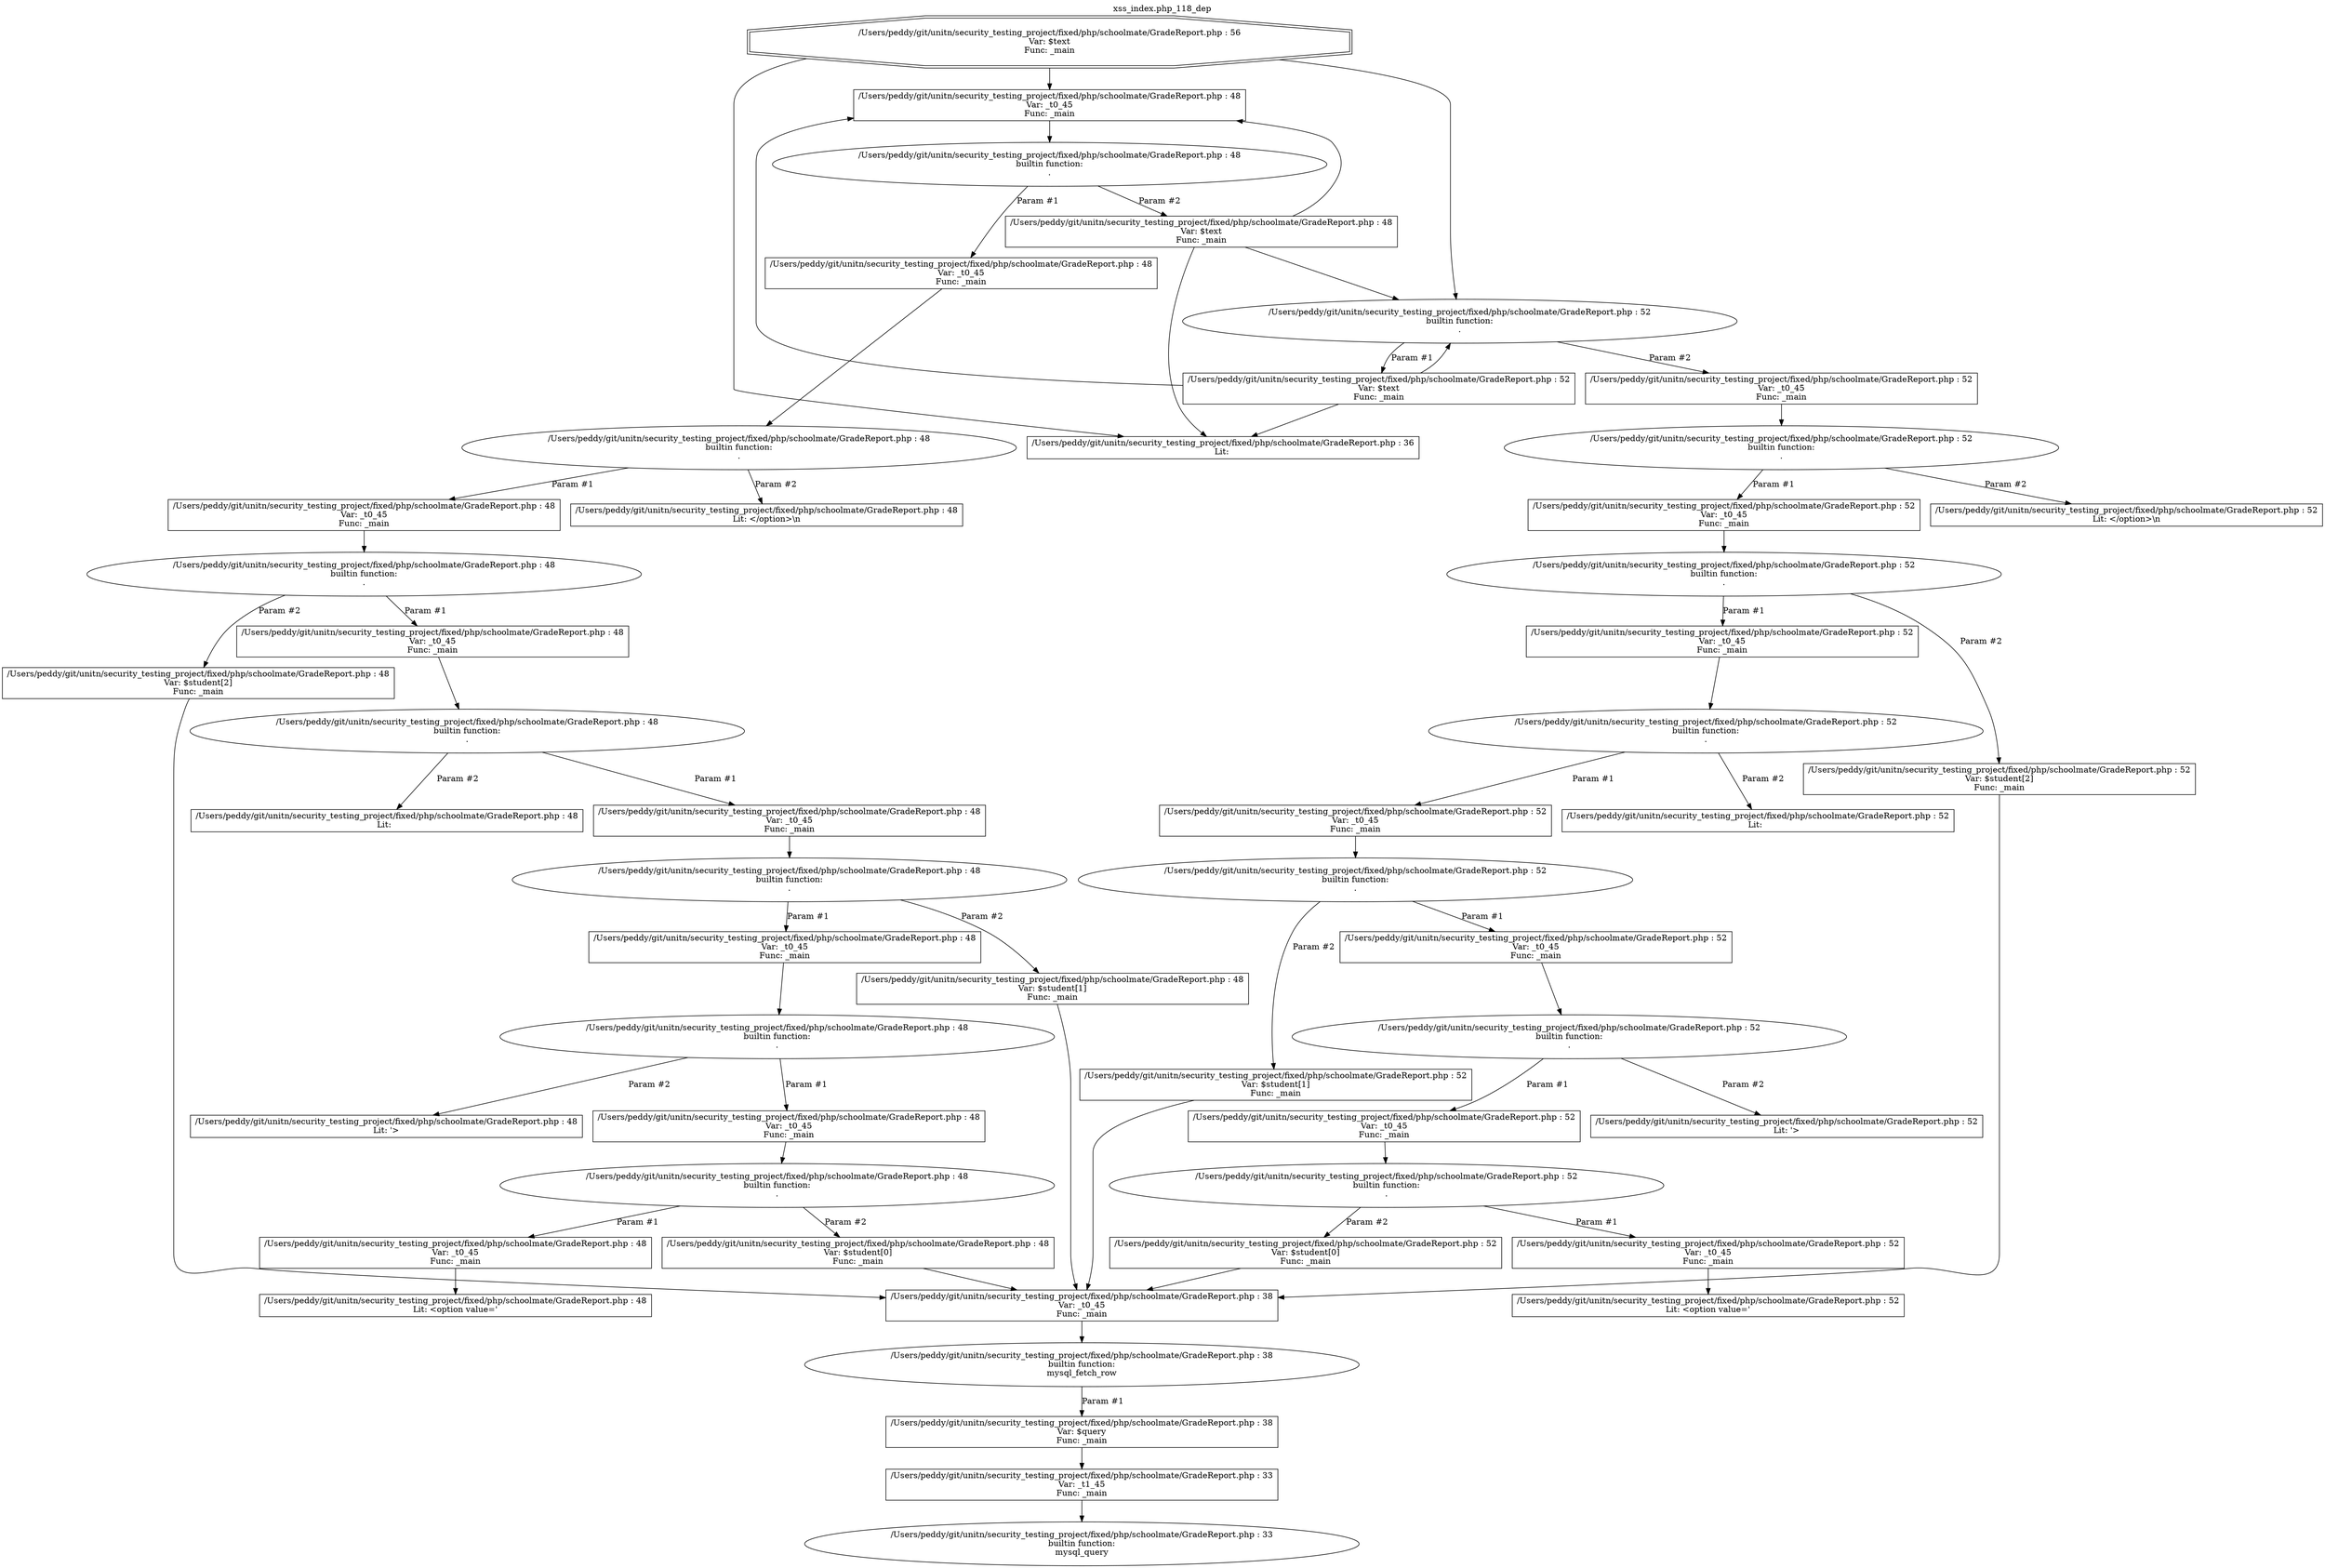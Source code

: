 digraph cfg {
  label="xss_index.php_118_dep";
  labelloc=t;
  n1 [shape=doubleoctagon, label="/Users/peddy/git/unitn/security_testing_project/fixed/php/schoolmate/GradeReport.php : 56\nVar: $text\nFunc: _main\n"];
  n2 [shape=box, label="/Users/peddy/git/unitn/security_testing_project/fixed/php/schoolmate/GradeReport.php : 48\nVar: _t0_45\nFunc: _main\n"];
  n3 [shape=ellipse, label="/Users/peddy/git/unitn/security_testing_project/fixed/php/schoolmate/GradeReport.php : 48\nbuiltin function:\n.\n"];
  n4 [shape=box, label="/Users/peddy/git/unitn/security_testing_project/fixed/php/schoolmate/GradeReport.php : 48\nVar: _t0_45\nFunc: _main\n"];
  n5 [shape=ellipse, label="/Users/peddy/git/unitn/security_testing_project/fixed/php/schoolmate/GradeReport.php : 48\nbuiltin function:\n.\n"];
  n6 [shape=box, label="/Users/peddy/git/unitn/security_testing_project/fixed/php/schoolmate/GradeReport.php : 48\nVar: _t0_45\nFunc: _main\n"];
  n7 [shape=ellipse, label="/Users/peddy/git/unitn/security_testing_project/fixed/php/schoolmate/GradeReport.php : 48\nbuiltin function:\n.\n"];
  n8 [shape=box, label="/Users/peddy/git/unitn/security_testing_project/fixed/php/schoolmate/GradeReport.php : 48\nVar: _t0_45\nFunc: _main\n"];
  n9 [shape=ellipse, label="/Users/peddy/git/unitn/security_testing_project/fixed/php/schoolmate/GradeReport.php : 48\nbuiltin function:\n.\n"];
  n10 [shape=box, label="/Users/peddy/git/unitn/security_testing_project/fixed/php/schoolmate/GradeReport.php : 48\nVar: _t0_45\nFunc: _main\n"];
  n11 [shape=ellipse, label="/Users/peddy/git/unitn/security_testing_project/fixed/php/schoolmate/GradeReport.php : 48\nbuiltin function:\n.\n"];
  n12 [shape=box, label="/Users/peddy/git/unitn/security_testing_project/fixed/php/schoolmate/GradeReport.php : 48\nVar: _t0_45\nFunc: _main\n"];
  n13 [shape=ellipse, label="/Users/peddy/git/unitn/security_testing_project/fixed/php/schoolmate/GradeReport.php : 48\nbuiltin function:\n.\n"];
  n14 [shape=box, label="/Users/peddy/git/unitn/security_testing_project/fixed/php/schoolmate/GradeReport.php : 48\nVar: _t0_45\nFunc: _main\n"];
  n15 [shape=ellipse, label="/Users/peddy/git/unitn/security_testing_project/fixed/php/schoolmate/GradeReport.php : 48\nbuiltin function:\n.\n"];
  n16 [shape=box, label="/Users/peddy/git/unitn/security_testing_project/fixed/php/schoolmate/GradeReport.php : 48\nVar: _t0_45\nFunc: _main\n"];
  n17 [shape=box, label="/Users/peddy/git/unitn/security_testing_project/fixed/php/schoolmate/GradeReport.php : 48\nLit: <option value='\n"];
  n18 [shape=box, label="/Users/peddy/git/unitn/security_testing_project/fixed/php/schoolmate/GradeReport.php : 48\nVar: $student[0]\nFunc: _main\n"];
  n19 [shape=box, label="/Users/peddy/git/unitn/security_testing_project/fixed/php/schoolmate/GradeReport.php : 38\nVar: _t0_45\nFunc: _main\n"];
  n20 [shape=ellipse, label="/Users/peddy/git/unitn/security_testing_project/fixed/php/schoolmate/GradeReport.php : 38\nbuiltin function:\nmysql_fetch_row\n"];
  n21 [shape=box, label="/Users/peddy/git/unitn/security_testing_project/fixed/php/schoolmate/GradeReport.php : 38\nVar: $query\nFunc: _main\n"];
  n22 [shape=box, label="/Users/peddy/git/unitn/security_testing_project/fixed/php/schoolmate/GradeReport.php : 33\nVar: _t1_45\nFunc: _main\n"];
  n23 [shape=ellipse, label="/Users/peddy/git/unitn/security_testing_project/fixed/php/schoolmate/GradeReport.php : 33\nbuiltin function:\nmysql_query\n"];
  n24 [shape=box, label="/Users/peddy/git/unitn/security_testing_project/fixed/php/schoolmate/GradeReport.php : 48\nLit: '>\n"];
  n25 [shape=box, label="/Users/peddy/git/unitn/security_testing_project/fixed/php/schoolmate/GradeReport.php : 48\nVar: $student[1]\nFunc: _main\n"];
  n26 [shape=box, label="/Users/peddy/git/unitn/security_testing_project/fixed/php/schoolmate/GradeReport.php : 48\nLit:  \n"];
  n27 [shape=box, label="/Users/peddy/git/unitn/security_testing_project/fixed/php/schoolmate/GradeReport.php : 48\nVar: $student[2]\nFunc: _main\n"];
  n28 [shape=box, label="/Users/peddy/git/unitn/security_testing_project/fixed/php/schoolmate/GradeReport.php : 48\nLit: </option>\\n\n"];
  n29 [shape=box, label="/Users/peddy/git/unitn/security_testing_project/fixed/php/schoolmate/GradeReport.php : 48\nVar: $text\nFunc: _main\n"];
  n30 [shape=ellipse, label="/Users/peddy/git/unitn/security_testing_project/fixed/php/schoolmate/GradeReport.php : 52\nbuiltin function:\n.\n"];
  n31 [shape=box, label="/Users/peddy/git/unitn/security_testing_project/fixed/php/schoolmate/GradeReport.php : 52\nVar: $text\nFunc: _main\n"];
  n32 [shape=box, label="/Users/peddy/git/unitn/security_testing_project/fixed/php/schoolmate/GradeReport.php : 36\nLit: \n"];
  n33 [shape=box, label="/Users/peddy/git/unitn/security_testing_project/fixed/php/schoolmate/GradeReport.php : 52\nVar: _t0_45\nFunc: _main\n"];
  n34 [shape=ellipse, label="/Users/peddy/git/unitn/security_testing_project/fixed/php/schoolmate/GradeReport.php : 52\nbuiltin function:\n.\n"];
  n35 [shape=box, label="/Users/peddy/git/unitn/security_testing_project/fixed/php/schoolmate/GradeReport.php : 52\nVar: _t0_45\nFunc: _main\n"];
  n36 [shape=ellipse, label="/Users/peddy/git/unitn/security_testing_project/fixed/php/schoolmate/GradeReport.php : 52\nbuiltin function:\n.\n"];
  n37 [shape=box, label="/Users/peddy/git/unitn/security_testing_project/fixed/php/schoolmate/GradeReport.php : 52\nVar: _t0_45\nFunc: _main\n"];
  n38 [shape=ellipse, label="/Users/peddy/git/unitn/security_testing_project/fixed/php/schoolmate/GradeReport.php : 52\nbuiltin function:\n.\n"];
  n39 [shape=box, label="/Users/peddy/git/unitn/security_testing_project/fixed/php/schoolmate/GradeReport.php : 52\nVar: _t0_45\nFunc: _main\n"];
  n40 [shape=ellipse, label="/Users/peddy/git/unitn/security_testing_project/fixed/php/schoolmate/GradeReport.php : 52\nbuiltin function:\n.\n"];
  n41 [shape=box, label="/Users/peddy/git/unitn/security_testing_project/fixed/php/schoolmate/GradeReport.php : 52\nVar: _t0_45\nFunc: _main\n"];
  n42 [shape=ellipse, label="/Users/peddy/git/unitn/security_testing_project/fixed/php/schoolmate/GradeReport.php : 52\nbuiltin function:\n.\n"];
  n43 [shape=box, label="/Users/peddy/git/unitn/security_testing_project/fixed/php/schoolmate/GradeReport.php : 52\nVar: _t0_45\nFunc: _main\n"];
  n44 [shape=ellipse, label="/Users/peddy/git/unitn/security_testing_project/fixed/php/schoolmate/GradeReport.php : 52\nbuiltin function:\n.\n"];
  n45 [shape=box, label="/Users/peddy/git/unitn/security_testing_project/fixed/php/schoolmate/GradeReport.php : 52\nVar: _t0_45\nFunc: _main\n"];
  n46 [shape=box, label="/Users/peddy/git/unitn/security_testing_project/fixed/php/schoolmate/GradeReport.php : 52\nLit: <option value='\n"];
  n47 [shape=box, label="/Users/peddy/git/unitn/security_testing_project/fixed/php/schoolmate/GradeReport.php : 52\nVar: $student[0]\nFunc: _main\n"];
  n48 [shape=box, label="/Users/peddy/git/unitn/security_testing_project/fixed/php/schoolmate/GradeReport.php : 52\nLit: '>\n"];
  n49 [shape=box, label="/Users/peddy/git/unitn/security_testing_project/fixed/php/schoolmate/GradeReport.php : 52\nVar: $student[1]\nFunc: _main\n"];
  n50 [shape=box, label="/Users/peddy/git/unitn/security_testing_project/fixed/php/schoolmate/GradeReport.php : 52\nLit:  \n"];
  n51 [shape=box, label="/Users/peddy/git/unitn/security_testing_project/fixed/php/schoolmate/GradeReport.php : 52\nVar: $student[2]\nFunc: _main\n"];
  n52 [shape=box, label="/Users/peddy/git/unitn/security_testing_project/fixed/php/schoolmate/GradeReport.php : 52\nLit: </option>\\n\n"];
  n2 -> n3;
  n4 -> n5;
  n6 -> n7;
  n8 -> n9;
  n10 -> n11;
  n12 -> n13;
  n14 -> n15;
  n16 -> n17;
  n15 -> n16[label="Param #1"];
  n15 -> n18[label="Param #2"];
  n19 -> n20;
  n22 -> n23;
  n21 -> n22;
  n20 -> n21[label="Param #1"];
  n18 -> n19;
  n13 -> n14[label="Param #1"];
  n13 -> n24[label="Param #2"];
  n11 -> n12[label="Param #1"];
  n11 -> n25[label="Param #2"];
  n25 -> n19;
  n9 -> n10[label="Param #1"];
  n9 -> n26[label="Param #2"];
  n7 -> n8[label="Param #1"];
  n7 -> n27[label="Param #2"];
  n27 -> n19;
  n5 -> n6[label="Param #1"];
  n5 -> n28[label="Param #2"];
  n3 -> n4[label="Param #1"];
  n3 -> n29[label="Param #2"];
  n29 -> n2;
  n29 -> n30;
  n29 -> n32;
  n31 -> n2;
  n31 -> n30;
  n31 -> n32;
  n30 -> n31[label="Param #1"];
  n30 -> n33[label="Param #2"];
  n33 -> n34;
  n35 -> n36;
  n37 -> n38;
  n39 -> n40;
  n41 -> n42;
  n43 -> n44;
  n45 -> n46;
  n44 -> n45[label="Param #1"];
  n44 -> n47[label="Param #2"];
  n47 -> n19;
  n42 -> n43[label="Param #1"];
  n42 -> n48[label="Param #2"];
  n40 -> n41[label="Param #1"];
  n40 -> n49[label="Param #2"];
  n49 -> n19;
  n38 -> n39[label="Param #1"];
  n38 -> n50[label="Param #2"];
  n36 -> n37[label="Param #1"];
  n36 -> n51[label="Param #2"];
  n51 -> n19;
  n34 -> n35[label="Param #1"];
  n34 -> n52[label="Param #2"];
  n1 -> n2;
  n1 -> n30;
  n1 -> n32;
}
